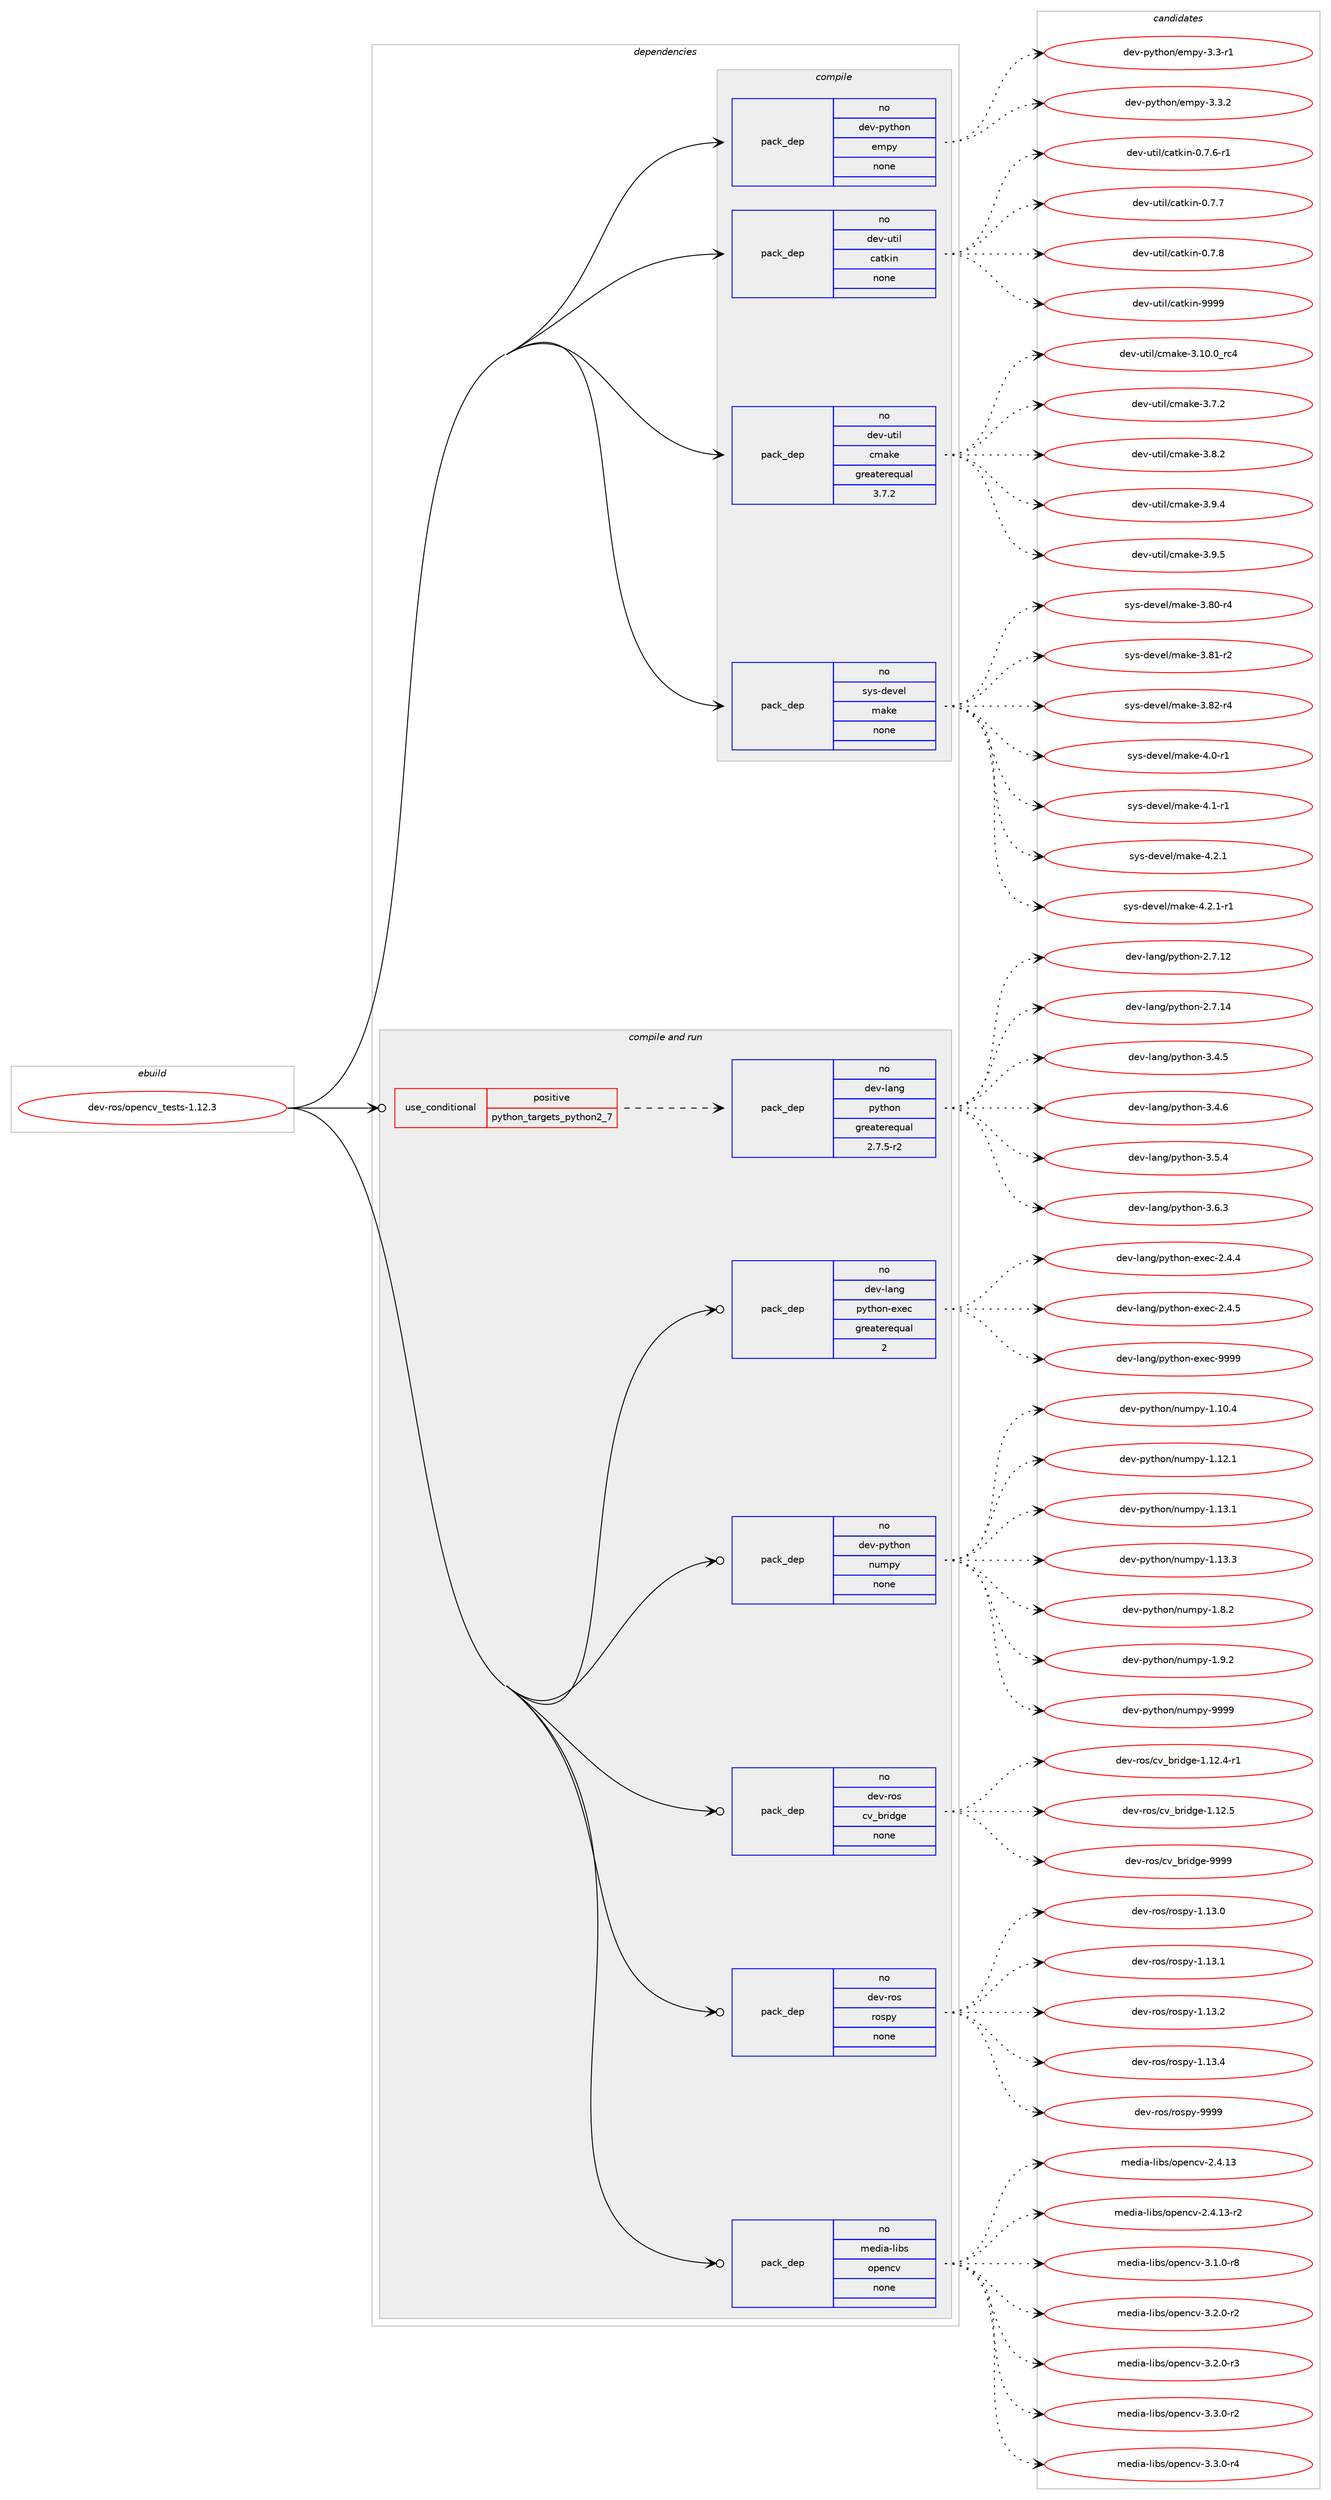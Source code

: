 digraph prolog {

# *************
# Graph options
# *************

newrank=true;
concentrate=true;
compound=true;
graph [rankdir=LR,fontname=Helvetica,fontsize=10,ranksep=1.5];#, ranksep=2.5, nodesep=0.2];
edge  [arrowhead=vee];
node  [fontname=Helvetica,fontsize=10];

# **********
# The ebuild
# **********

subgraph cluster_leftcol {
color=gray;
rank=same;
label=<<i>ebuild</i>>;
id [label="dev-ros/opencv_tests-1.12.3", color=red, width=4, href="../dev-ros/opencv_tests-1.12.3.svg"];
}

# ****************
# The dependencies
# ****************

subgraph cluster_midcol {
color=gray;
label=<<i>dependencies</i>>;
subgraph cluster_compile {
fillcolor="#eeeeee";
style=filled;
label=<<i>compile</i>>;
subgraph pack155962 {
dependency205989 [label=<<TABLE BORDER="0" CELLBORDER="1" CELLSPACING="0" CELLPADDING="4" WIDTH="220"><TR><TD ROWSPAN="6" CELLPADDING="30">pack_dep</TD></TR><TR><TD WIDTH="110">no</TD></TR><TR><TD>dev-python</TD></TR><TR><TD>empy</TD></TR><TR><TD>none</TD></TR><TR><TD></TD></TR></TABLE>>, shape=none, color=blue];
}
id:e -> dependency205989:w [weight=20,style="solid",arrowhead="vee"];
subgraph pack155963 {
dependency205990 [label=<<TABLE BORDER="0" CELLBORDER="1" CELLSPACING="0" CELLPADDING="4" WIDTH="220"><TR><TD ROWSPAN="6" CELLPADDING="30">pack_dep</TD></TR><TR><TD WIDTH="110">no</TD></TR><TR><TD>dev-util</TD></TR><TR><TD>catkin</TD></TR><TR><TD>none</TD></TR><TR><TD></TD></TR></TABLE>>, shape=none, color=blue];
}
id:e -> dependency205990:w [weight=20,style="solid",arrowhead="vee"];
subgraph pack155964 {
dependency205991 [label=<<TABLE BORDER="0" CELLBORDER="1" CELLSPACING="0" CELLPADDING="4" WIDTH="220"><TR><TD ROWSPAN="6" CELLPADDING="30">pack_dep</TD></TR><TR><TD WIDTH="110">no</TD></TR><TR><TD>dev-util</TD></TR><TR><TD>cmake</TD></TR><TR><TD>greaterequal</TD></TR><TR><TD>3.7.2</TD></TR></TABLE>>, shape=none, color=blue];
}
id:e -> dependency205991:w [weight=20,style="solid",arrowhead="vee"];
subgraph pack155965 {
dependency205992 [label=<<TABLE BORDER="0" CELLBORDER="1" CELLSPACING="0" CELLPADDING="4" WIDTH="220"><TR><TD ROWSPAN="6" CELLPADDING="30">pack_dep</TD></TR><TR><TD WIDTH="110">no</TD></TR><TR><TD>sys-devel</TD></TR><TR><TD>make</TD></TR><TR><TD>none</TD></TR><TR><TD></TD></TR></TABLE>>, shape=none, color=blue];
}
id:e -> dependency205992:w [weight=20,style="solid",arrowhead="vee"];
}
subgraph cluster_compileandrun {
fillcolor="#eeeeee";
style=filled;
label=<<i>compile and run</i>>;
subgraph cond46040 {
dependency205993 [label=<<TABLE BORDER="0" CELLBORDER="1" CELLSPACING="0" CELLPADDING="4"><TR><TD ROWSPAN="3" CELLPADDING="10">use_conditional</TD></TR><TR><TD>positive</TD></TR><TR><TD>python_targets_python2_7</TD></TR></TABLE>>, shape=none, color=red];
subgraph pack155966 {
dependency205994 [label=<<TABLE BORDER="0" CELLBORDER="1" CELLSPACING="0" CELLPADDING="4" WIDTH="220"><TR><TD ROWSPAN="6" CELLPADDING="30">pack_dep</TD></TR><TR><TD WIDTH="110">no</TD></TR><TR><TD>dev-lang</TD></TR><TR><TD>python</TD></TR><TR><TD>greaterequal</TD></TR><TR><TD>2.7.5-r2</TD></TR></TABLE>>, shape=none, color=blue];
}
dependency205993:e -> dependency205994:w [weight=20,style="dashed",arrowhead="vee"];
}
id:e -> dependency205993:w [weight=20,style="solid",arrowhead="odotvee"];
subgraph pack155967 {
dependency205995 [label=<<TABLE BORDER="0" CELLBORDER="1" CELLSPACING="0" CELLPADDING="4" WIDTH="220"><TR><TD ROWSPAN="6" CELLPADDING="30">pack_dep</TD></TR><TR><TD WIDTH="110">no</TD></TR><TR><TD>dev-lang</TD></TR><TR><TD>python-exec</TD></TR><TR><TD>greaterequal</TD></TR><TR><TD>2</TD></TR></TABLE>>, shape=none, color=blue];
}
id:e -> dependency205995:w [weight=20,style="solid",arrowhead="odotvee"];
subgraph pack155968 {
dependency205996 [label=<<TABLE BORDER="0" CELLBORDER="1" CELLSPACING="0" CELLPADDING="4" WIDTH="220"><TR><TD ROWSPAN="6" CELLPADDING="30">pack_dep</TD></TR><TR><TD WIDTH="110">no</TD></TR><TR><TD>dev-python</TD></TR><TR><TD>numpy</TD></TR><TR><TD>none</TD></TR><TR><TD></TD></TR></TABLE>>, shape=none, color=blue];
}
id:e -> dependency205996:w [weight=20,style="solid",arrowhead="odotvee"];
subgraph pack155969 {
dependency205997 [label=<<TABLE BORDER="0" CELLBORDER="1" CELLSPACING="0" CELLPADDING="4" WIDTH="220"><TR><TD ROWSPAN="6" CELLPADDING="30">pack_dep</TD></TR><TR><TD WIDTH="110">no</TD></TR><TR><TD>dev-ros</TD></TR><TR><TD>cv_bridge</TD></TR><TR><TD>none</TD></TR><TR><TD></TD></TR></TABLE>>, shape=none, color=blue];
}
id:e -> dependency205997:w [weight=20,style="solid",arrowhead="odotvee"];
subgraph pack155970 {
dependency205998 [label=<<TABLE BORDER="0" CELLBORDER="1" CELLSPACING="0" CELLPADDING="4" WIDTH="220"><TR><TD ROWSPAN="6" CELLPADDING="30">pack_dep</TD></TR><TR><TD WIDTH="110">no</TD></TR><TR><TD>dev-ros</TD></TR><TR><TD>rospy</TD></TR><TR><TD>none</TD></TR><TR><TD></TD></TR></TABLE>>, shape=none, color=blue];
}
id:e -> dependency205998:w [weight=20,style="solid",arrowhead="odotvee"];
subgraph pack155971 {
dependency205999 [label=<<TABLE BORDER="0" CELLBORDER="1" CELLSPACING="0" CELLPADDING="4" WIDTH="220"><TR><TD ROWSPAN="6" CELLPADDING="30">pack_dep</TD></TR><TR><TD WIDTH="110">no</TD></TR><TR><TD>media-libs</TD></TR><TR><TD>opencv</TD></TR><TR><TD>none</TD></TR><TR><TD></TD></TR></TABLE>>, shape=none, color=blue];
}
id:e -> dependency205999:w [weight=20,style="solid",arrowhead="odotvee"];
}
subgraph cluster_run {
fillcolor="#eeeeee";
style=filled;
label=<<i>run</i>>;
}
}

# **************
# The candidates
# **************

subgraph cluster_choices {
rank=same;
color=gray;
label=<<i>candidates</i>>;

subgraph choice155962 {
color=black;
nodesep=1;
choice1001011184511212111610411111047101109112121455146514511449 [label="dev-python/empy-3.3-r1", color=red, width=4,href="../dev-python/empy-3.3-r1.svg"];
choice1001011184511212111610411111047101109112121455146514650 [label="dev-python/empy-3.3.2", color=red, width=4,href="../dev-python/empy-3.3.2.svg"];
dependency205989:e -> choice1001011184511212111610411111047101109112121455146514511449:w [style=dotted,weight="100"];
dependency205989:e -> choice1001011184511212111610411111047101109112121455146514650:w [style=dotted,weight="100"];
}
subgraph choice155963 {
color=black;
nodesep=1;
choice100101118451171161051084799971161071051104548465546544511449 [label="dev-util/catkin-0.7.6-r1", color=red, width=4,href="../dev-util/catkin-0.7.6-r1.svg"];
choice10010111845117116105108479997116107105110454846554655 [label="dev-util/catkin-0.7.7", color=red, width=4,href="../dev-util/catkin-0.7.7.svg"];
choice10010111845117116105108479997116107105110454846554656 [label="dev-util/catkin-0.7.8", color=red, width=4,href="../dev-util/catkin-0.7.8.svg"];
choice100101118451171161051084799971161071051104557575757 [label="dev-util/catkin-9999", color=red, width=4,href="../dev-util/catkin-9999.svg"];
dependency205990:e -> choice100101118451171161051084799971161071051104548465546544511449:w [style=dotted,weight="100"];
dependency205990:e -> choice10010111845117116105108479997116107105110454846554655:w [style=dotted,weight="100"];
dependency205990:e -> choice10010111845117116105108479997116107105110454846554656:w [style=dotted,weight="100"];
dependency205990:e -> choice100101118451171161051084799971161071051104557575757:w [style=dotted,weight="100"];
}
subgraph choice155964 {
color=black;
nodesep=1;
choice1001011184511711610510847991099710710145514649484648951149952 [label="dev-util/cmake-3.10.0_rc4", color=red, width=4,href="../dev-util/cmake-3.10.0_rc4.svg"];
choice10010111845117116105108479910997107101455146554650 [label="dev-util/cmake-3.7.2", color=red, width=4,href="../dev-util/cmake-3.7.2.svg"];
choice10010111845117116105108479910997107101455146564650 [label="dev-util/cmake-3.8.2", color=red, width=4,href="../dev-util/cmake-3.8.2.svg"];
choice10010111845117116105108479910997107101455146574652 [label="dev-util/cmake-3.9.4", color=red, width=4,href="../dev-util/cmake-3.9.4.svg"];
choice10010111845117116105108479910997107101455146574653 [label="dev-util/cmake-3.9.5", color=red, width=4,href="../dev-util/cmake-3.9.5.svg"];
dependency205991:e -> choice1001011184511711610510847991099710710145514649484648951149952:w [style=dotted,weight="100"];
dependency205991:e -> choice10010111845117116105108479910997107101455146554650:w [style=dotted,weight="100"];
dependency205991:e -> choice10010111845117116105108479910997107101455146564650:w [style=dotted,weight="100"];
dependency205991:e -> choice10010111845117116105108479910997107101455146574652:w [style=dotted,weight="100"];
dependency205991:e -> choice10010111845117116105108479910997107101455146574653:w [style=dotted,weight="100"];
}
subgraph choice155965 {
color=black;
nodesep=1;
choice11512111545100101118101108471099710710145514656484511452 [label="sys-devel/make-3.80-r4", color=red, width=4,href="../sys-devel/make-3.80-r4.svg"];
choice11512111545100101118101108471099710710145514656494511450 [label="sys-devel/make-3.81-r2", color=red, width=4,href="../sys-devel/make-3.81-r2.svg"];
choice11512111545100101118101108471099710710145514656504511452 [label="sys-devel/make-3.82-r4", color=red, width=4,href="../sys-devel/make-3.82-r4.svg"];
choice115121115451001011181011084710997107101455246484511449 [label="sys-devel/make-4.0-r1", color=red, width=4,href="../sys-devel/make-4.0-r1.svg"];
choice115121115451001011181011084710997107101455246494511449 [label="sys-devel/make-4.1-r1", color=red, width=4,href="../sys-devel/make-4.1-r1.svg"];
choice115121115451001011181011084710997107101455246504649 [label="sys-devel/make-4.2.1", color=red, width=4,href="../sys-devel/make-4.2.1.svg"];
choice1151211154510010111810110847109971071014552465046494511449 [label="sys-devel/make-4.2.1-r1", color=red, width=4,href="../sys-devel/make-4.2.1-r1.svg"];
dependency205992:e -> choice11512111545100101118101108471099710710145514656484511452:w [style=dotted,weight="100"];
dependency205992:e -> choice11512111545100101118101108471099710710145514656494511450:w [style=dotted,weight="100"];
dependency205992:e -> choice11512111545100101118101108471099710710145514656504511452:w [style=dotted,weight="100"];
dependency205992:e -> choice115121115451001011181011084710997107101455246484511449:w [style=dotted,weight="100"];
dependency205992:e -> choice115121115451001011181011084710997107101455246494511449:w [style=dotted,weight="100"];
dependency205992:e -> choice115121115451001011181011084710997107101455246504649:w [style=dotted,weight="100"];
dependency205992:e -> choice1151211154510010111810110847109971071014552465046494511449:w [style=dotted,weight="100"];
}
subgraph choice155966 {
color=black;
nodesep=1;
choice10010111845108971101034711212111610411111045504655464950 [label="dev-lang/python-2.7.12", color=red, width=4,href="../dev-lang/python-2.7.12.svg"];
choice10010111845108971101034711212111610411111045504655464952 [label="dev-lang/python-2.7.14", color=red, width=4,href="../dev-lang/python-2.7.14.svg"];
choice100101118451089711010347112121116104111110455146524653 [label="dev-lang/python-3.4.5", color=red, width=4,href="../dev-lang/python-3.4.5.svg"];
choice100101118451089711010347112121116104111110455146524654 [label="dev-lang/python-3.4.6", color=red, width=4,href="../dev-lang/python-3.4.6.svg"];
choice100101118451089711010347112121116104111110455146534652 [label="dev-lang/python-3.5.4", color=red, width=4,href="../dev-lang/python-3.5.4.svg"];
choice100101118451089711010347112121116104111110455146544651 [label="dev-lang/python-3.6.3", color=red, width=4,href="../dev-lang/python-3.6.3.svg"];
dependency205994:e -> choice10010111845108971101034711212111610411111045504655464950:w [style=dotted,weight="100"];
dependency205994:e -> choice10010111845108971101034711212111610411111045504655464952:w [style=dotted,weight="100"];
dependency205994:e -> choice100101118451089711010347112121116104111110455146524653:w [style=dotted,weight="100"];
dependency205994:e -> choice100101118451089711010347112121116104111110455146524654:w [style=dotted,weight="100"];
dependency205994:e -> choice100101118451089711010347112121116104111110455146534652:w [style=dotted,weight="100"];
dependency205994:e -> choice100101118451089711010347112121116104111110455146544651:w [style=dotted,weight="100"];
}
subgraph choice155967 {
color=black;
nodesep=1;
choice1001011184510897110103471121211161041111104510112010199455046524652 [label="dev-lang/python-exec-2.4.4", color=red, width=4,href="../dev-lang/python-exec-2.4.4.svg"];
choice1001011184510897110103471121211161041111104510112010199455046524653 [label="dev-lang/python-exec-2.4.5", color=red, width=4,href="../dev-lang/python-exec-2.4.5.svg"];
choice10010111845108971101034711212111610411111045101120101994557575757 [label="dev-lang/python-exec-9999", color=red, width=4,href="../dev-lang/python-exec-9999.svg"];
dependency205995:e -> choice1001011184510897110103471121211161041111104510112010199455046524652:w [style=dotted,weight="100"];
dependency205995:e -> choice1001011184510897110103471121211161041111104510112010199455046524653:w [style=dotted,weight="100"];
dependency205995:e -> choice10010111845108971101034711212111610411111045101120101994557575757:w [style=dotted,weight="100"];
}
subgraph choice155968 {
color=black;
nodesep=1;
choice100101118451121211161041111104711011710911212145494649484652 [label="dev-python/numpy-1.10.4", color=red, width=4,href="../dev-python/numpy-1.10.4.svg"];
choice100101118451121211161041111104711011710911212145494649504649 [label="dev-python/numpy-1.12.1", color=red, width=4,href="../dev-python/numpy-1.12.1.svg"];
choice100101118451121211161041111104711011710911212145494649514649 [label="dev-python/numpy-1.13.1", color=red, width=4,href="../dev-python/numpy-1.13.1.svg"];
choice100101118451121211161041111104711011710911212145494649514651 [label="dev-python/numpy-1.13.3", color=red, width=4,href="../dev-python/numpy-1.13.3.svg"];
choice1001011184511212111610411111047110117109112121454946564650 [label="dev-python/numpy-1.8.2", color=red, width=4,href="../dev-python/numpy-1.8.2.svg"];
choice1001011184511212111610411111047110117109112121454946574650 [label="dev-python/numpy-1.9.2", color=red, width=4,href="../dev-python/numpy-1.9.2.svg"];
choice10010111845112121116104111110471101171091121214557575757 [label="dev-python/numpy-9999", color=red, width=4,href="../dev-python/numpy-9999.svg"];
dependency205996:e -> choice100101118451121211161041111104711011710911212145494649484652:w [style=dotted,weight="100"];
dependency205996:e -> choice100101118451121211161041111104711011710911212145494649504649:w [style=dotted,weight="100"];
dependency205996:e -> choice100101118451121211161041111104711011710911212145494649514649:w [style=dotted,weight="100"];
dependency205996:e -> choice100101118451121211161041111104711011710911212145494649514651:w [style=dotted,weight="100"];
dependency205996:e -> choice1001011184511212111610411111047110117109112121454946564650:w [style=dotted,weight="100"];
dependency205996:e -> choice1001011184511212111610411111047110117109112121454946574650:w [style=dotted,weight="100"];
dependency205996:e -> choice10010111845112121116104111110471101171091121214557575757:w [style=dotted,weight="100"];
}
subgraph choice155969 {
color=black;
nodesep=1;
choice1001011184511411111547991189598114105100103101454946495046524511449 [label="dev-ros/cv_bridge-1.12.4-r1", color=red, width=4,href="../dev-ros/cv_bridge-1.12.4-r1.svg"];
choice100101118451141111154799118959811410510010310145494649504653 [label="dev-ros/cv_bridge-1.12.5", color=red, width=4,href="../dev-ros/cv_bridge-1.12.5.svg"];
choice10010111845114111115479911895981141051001031014557575757 [label="dev-ros/cv_bridge-9999", color=red, width=4,href="../dev-ros/cv_bridge-9999.svg"];
dependency205997:e -> choice1001011184511411111547991189598114105100103101454946495046524511449:w [style=dotted,weight="100"];
dependency205997:e -> choice100101118451141111154799118959811410510010310145494649504653:w [style=dotted,weight="100"];
dependency205997:e -> choice10010111845114111115479911895981141051001031014557575757:w [style=dotted,weight="100"];
}
subgraph choice155970 {
color=black;
nodesep=1;
choice100101118451141111154711411111511212145494649514648 [label="dev-ros/rospy-1.13.0", color=red, width=4,href="../dev-ros/rospy-1.13.0.svg"];
choice100101118451141111154711411111511212145494649514649 [label="dev-ros/rospy-1.13.1", color=red, width=4,href="../dev-ros/rospy-1.13.1.svg"];
choice100101118451141111154711411111511212145494649514650 [label="dev-ros/rospy-1.13.2", color=red, width=4,href="../dev-ros/rospy-1.13.2.svg"];
choice100101118451141111154711411111511212145494649514652 [label="dev-ros/rospy-1.13.4", color=red, width=4,href="../dev-ros/rospy-1.13.4.svg"];
choice10010111845114111115471141111151121214557575757 [label="dev-ros/rospy-9999", color=red, width=4,href="../dev-ros/rospy-9999.svg"];
dependency205998:e -> choice100101118451141111154711411111511212145494649514648:w [style=dotted,weight="100"];
dependency205998:e -> choice100101118451141111154711411111511212145494649514649:w [style=dotted,weight="100"];
dependency205998:e -> choice100101118451141111154711411111511212145494649514650:w [style=dotted,weight="100"];
dependency205998:e -> choice100101118451141111154711411111511212145494649514652:w [style=dotted,weight="100"];
dependency205998:e -> choice10010111845114111115471141111151121214557575757:w [style=dotted,weight="100"];
}
subgraph choice155971 {
color=black;
nodesep=1;
choice109101100105974510810598115471111121011109911845504652464951 [label="media-libs/opencv-2.4.13", color=red, width=4,href="../media-libs/opencv-2.4.13.svg"];
choice1091011001059745108105981154711111210111099118455046524649514511450 [label="media-libs/opencv-2.4.13-r2", color=red, width=4,href="../media-libs/opencv-2.4.13-r2.svg"];
choice10910110010597451081059811547111112101110991184551464946484511456 [label="media-libs/opencv-3.1.0-r8", color=red, width=4,href="../media-libs/opencv-3.1.0-r8.svg"];
choice10910110010597451081059811547111112101110991184551465046484511450 [label="media-libs/opencv-3.2.0-r2", color=red, width=4,href="../media-libs/opencv-3.2.0-r2.svg"];
choice10910110010597451081059811547111112101110991184551465046484511451 [label="media-libs/opencv-3.2.0-r3", color=red, width=4,href="../media-libs/opencv-3.2.0-r3.svg"];
choice10910110010597451081059811547111112101110991184551465146484511450 [label="media-libs/opencv-3.3.0-r2", color=red, width=4,href="../media-libs/opencv-3.3.0-r2.svg"];
choice10910110010597451081059811547111112101110991184551465146484511452 [label="media-libs/opencv-3.3.0-r4", color=red, width=4,href="../media-libs/opencv-3.3.0-r4.svg"];
dependency205999:e -> choice109101100105974510810598115471111121011109911845504652464951:w [style=dotted,weight="100"];
dependency205999:e -> choice1091011001059745108105981154711111210111099118455046524649514511450:w [style=dotted,weight="100"];
dependency205999:e -> choice10910110010597451081059811547111112101110991184551464946484511456:w [style=dotted,weight="100"];
dependency205999:e -> choice10910110010597451081059811547111112101110991184551465046484511450:w [style=dotted,weight="100"];
dependency205999:e -> choice10910110010597451081059811547111112101110991184551465046484511451:w [style=dotted,weight="100"];
dependency205999:e -> choice10910110010597451081059811547111112101110991184551465146484511450:w [style=dotted,weight="100"];
dependency205999:e -> choice10910110010597451081059811547111112101110991184551465146484511452:w [style=dotted,weight="100"];
}
}

}
